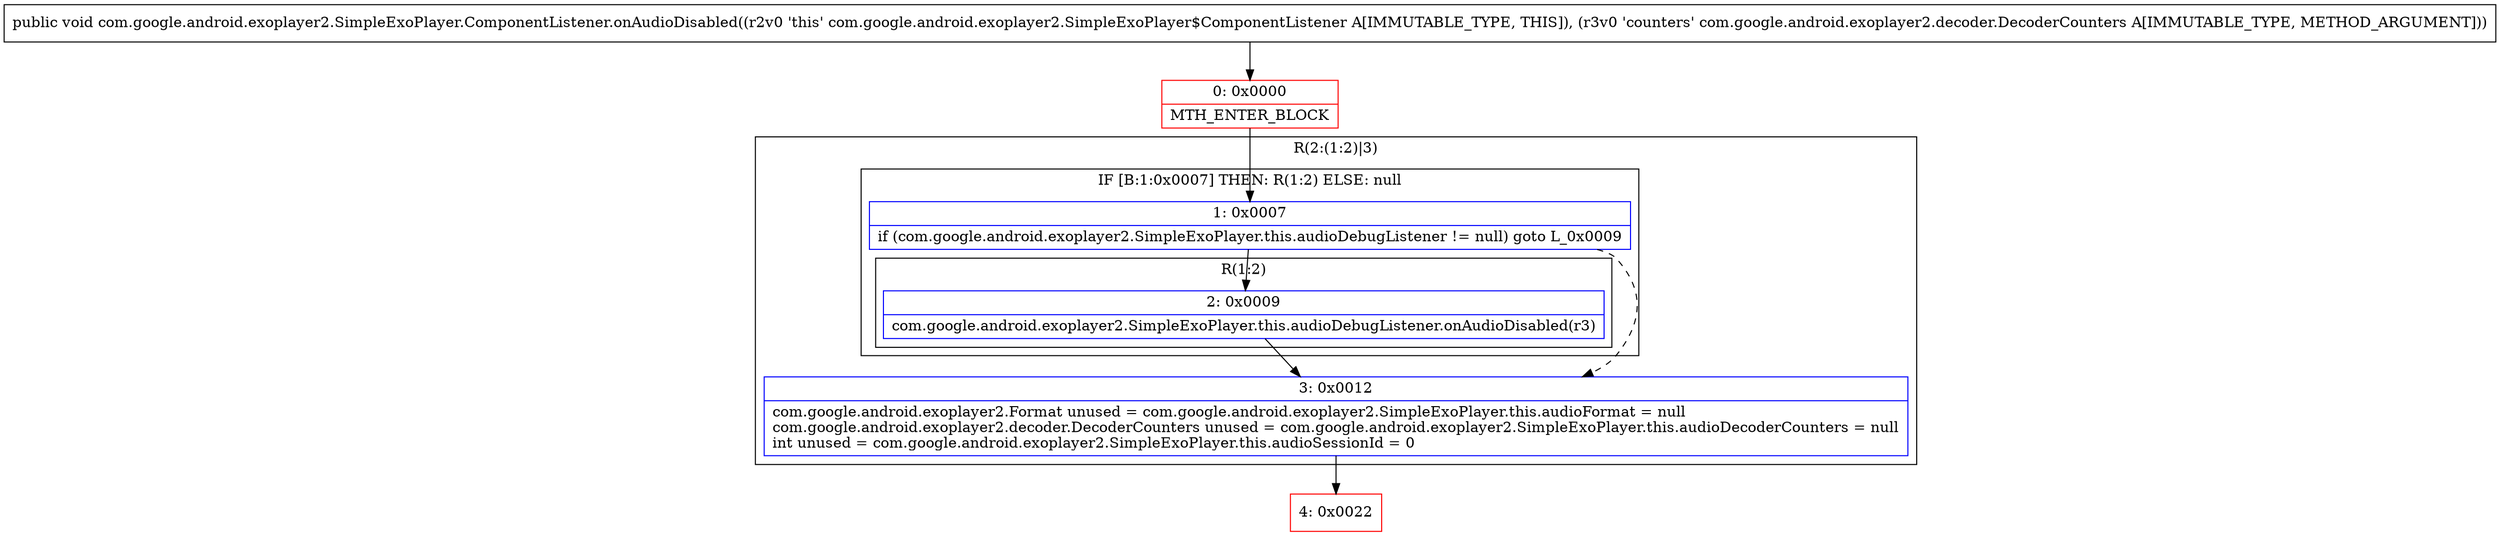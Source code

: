 digraph "CFG forcom.google.android.exoplayer2.SimpleExoPlayer.ComponentListener.onAudioDisabled(Lcom\/google\/android\/exoplayer2\/decoder\/DecoderCounters;)V" {
subgraph cluster_Region_1386869992 {
label = "R(2:(1:2)|3)";
node [shape=record,color=blue];
subgraph cluster_IfRegion_1284541944 {
label = "IF [B:1:0x0007] THEN: R(1:2) ELSE: null";
node [shape=record,color=blue];
Node_1 [shape=record,label="{1\:\ 0x0007|if (com.google.android.exoplayer2.SimpleExoPlayer.this.audioDebugListener != null) goto L_0x0009\l}"];
subgraph cluster_Region_1344203605 {
label = "R(1:2)";
node [shape=record,color=blue];
Node_2 [shape=record,label="{2\:\ 0x0009|com.google.android.exoplayer2.SimpleExoPlayer.this.audioDebugListener.onAudioDisabled(r3)\l}"];
}
}
Node_3 [shape=record,label="{3\:\ 0x0012|com.google.android.exoplayer2.Format unused = com.google.android.exoplayer2.SimpleExoPlayer.this.audioFormat = null\lcom.google.android.exoplayer2.decoder.DecoderCounters unused = com.google.android.exoplayer2.SimpleExoPlayer.this.audioDecoderCounters = null\lint unused = com.google.android.exoplayer2.SimpleExoPlayer.this.audioSessionId = 0\l}"];
}
Node_0 [shape=record,color=red,label="{0\:\ 0x0000|MTH_ENTER_BLOCK\l}"];
Node_4 [shape=record,color=red,label="{4\:\ 0x0022}"];
MethodNode[shape=record,label="{public void com.google.android.exoplayer2.SimpleExoPlayer.ComponentListener.onAudioDisabled((r2v0 'this' com.google.android.exoplayer2.SimpleExoPlayer$ComponentListener A[IMMUTABLE_TYPE, THIS]), (r3v0 'counters' com.google.android.exoplayer2.decoder.DecoderCounters A[IMMUTABLE_TYPE, METHOD_ARGUMENT])) }"];
MethodNode -> Node_0;
Node_1 -> Node_2;
Node_1 -> Node_3[style=dashed];
Node_2 -> Node_3;
Node_3 -> Node_4;
Node_0 -> Node_1;
}

